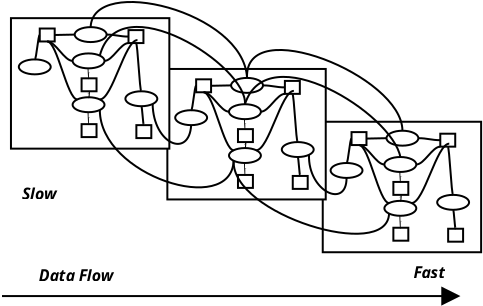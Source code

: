 <?xml version="1.0" encoding="UTF-8"?>
<dia:diagram xmlns:dia="http://www.lysator.liu.se/~alla/dia/">
  <dia:layer name="Background" visible="true">
    <dia:group>
      <dia:object type="Standard - Box" version="0" id="O0">
        <dia:attribute name="obj_pos">
          <dia:point val="17.15,9.15"/>
        </dia:attribute>
        <dia:attribute name="obj_bb">
          <dia:rectangle val="17.1,9.1;25.15,15.75"/>
        </dia:attribute>
        <dia:attribute name="elem_corner">
          <dia:point val="17.15,9.15"/>
        </dia:attribute>
        <dia:attribute name="elem_width">
          <dia:real val="7.95"/>
        </dia:attribute>
        <dia:attribute name="elem_height">
          <dia:real val="6.55"/>
        </dia:attribute>
        <dia:attribute name="show_background">
          <dia:boolean val="true"/>
        </dia:attribute>
      </dia:object>
      <dia:object type="Standard - Ellipse" version="0" id="O1">
        <dia:attribute name="obj_pos">
          <dia:point val="20.35,9.6"/>
        </dia:attribute>
        <dia:attribute name="obj_bb">
          <dia:rectangle val="20.3,9.55;22,10.4"/>
        </dia:attribute>
        <dia:attribute name="elem_corner">
          <dia:point val="20.35,9.6"/>
        </dia:attribute>
        <dia:attribute name="elem_width">
          <dia:real val="1.6"/>
        </dia:attribute>
        <dia:attribute name="elem_height">
          <dia:real val="0.75"/>
        </dia:attribute>
      </dia:object>
      <dia:object type="Standard - Ellipse" version="0" id="O2">
        <dia:attribute name="obj_pos">
          <dia:point val="20.245,13.12"/>
        </dia:attribute>
        <dia:attribute name="obj_bb">
          <dia:rectangle val="20.195,13.07;21.895,13.92"/>
        </dia:attribute>
        <dia:attribute name="elem_corner">
          <dia:point val="20.245,13.12"/>
        </dia:attribute>
        <dia:attribute name="elem_width">
          <dia:real val="1.6"/>
        </dia:attribute>
        <dia:attribute name="elem_height">
          <dia:real val="0.75"/>
        </dia:attribute>
      </dia:object>
      <dia:object type="Standard - Ellipse" version="0" id="O3">
        <dia:attribute name="obj_pos">
          <dia:point val="20.245,10.92"/>
        </dia:attribute>
        <dia:attribute name="obj_bb">
          <dia:rectangle val="20.195,10.87;21.895,11.72"/>
        </dia:attribute>
        <dia:attribute name="elem_corner">
          <dia:point val="20.245,10.92"/>
        </dia:attribute>
        <dia:attribute name="elem_width">
          <dia:real val="1.6"/>
        </dia:attribute>
        <dia:attribute name="elem_height">
          <dia:real val="0.75"/>
        </dia:attribute>
      </dia:object>
      <dia:object type="Standard - Ellipse" version="0" id="O4">
        <dia:attribute name="obj_pos">
          <dia:point val="17.545,11.22"/>
        </dia:attribute>
        <dia:attribute name="obj_bb">
          <dia:rectangle val="17.495,11.17;19.195,12.02"/>
        </dia:attribute>
        <dia:attribute name="elem_corner">
          <dia:point val="17.545,11.22"/>
        </dia:attribute>
        <dia:attribute name="elem_width">
          <dia:real val="1.6"/>
        </dia:attribute>
        <dia:attribute name="elem_height">
          <dia:real val="0.75"/>
        </dia:attribute>
      </dia:object>
      <dia:object type="Standard - Ellipse" version="0" id="O5">
        <dia:attribute name="obj_pos">
          <dia:point val="22.895,12.82"/>
        </dia:attribute>
        <dia:attribute name="obj_bb">
          <dia:rectangle val="22.845,12.77;24.545,13.62"/>
        </dia:attribute>
        <dia:attribute name="elem_corner">
          <dia:point val="22.895,12.82"/>
        </dia:attribute>
        <dia:attribute name="elem_width">
          <dia:real val="1.6"/>
        </dia:attribute>
        <dia:attribute name="elem_height">
          <dia:real val="0.75"/>
        </dia:attribute>
      </dia:object>
      <dia:object type="Standard - Box" version="0" id="O6">
        <dia:attribute name="obj_pos">
          <dia:point val="23.05,9.75"/>
        </dia:attribute>
        <dia:attribute name="obj_bb">
          <dia:rectangle val="23,9.7;23.85,10.45"/>
        </dia:attribute>
        <dia:attribute name="elem_corner">
          <dia:point val="23.05,9.75"/>
        </dia:attribute>
        <dia:attribute name="elem_width">
          <dia:real val="0.75"/>
        </dia:attribute>
        <dia:attribute name="elem_height">
          <dia:real val="0.65"/>
        </dia:attribute>
        <dia:attribute name="show_background">
          <dia:boolean val="true"/>
        </dia:attribute>
      </dia:object>
      <dia:object type="Standard - Box" version="0" id="O7">
        <dia:attribute name="obj_pos">
          <dia:point val="18.595,9.67"/>
        </dia:attribute>
        <dia:attribute name="obj_bb">
          <dia:rectangle val="18.545,9.62;19.395,10.37"/>
        </dia:attribute>
        <dia:attribute name="elem_corner">
          <dia:point val="18.595,9.67"/>
        </dia:attribute>
        <dia:attribute name="elem_width">
          <dia:real val="0.75"/>
        </dia:attribute>
        <dia:attribute name="elem_height">
          <dia:real val="0.65"/>
        </dia:attribute>
        <dia:attribute name="show_background">
          <dia:boolean val="true"/>
        </dia:attribute>
      </dia:object>
      <dia:object type="Standard - Box" version="0" id="O8">
        <dia:attribute name="obj_pos">
          <dia:point val="20.695,14.47"/>
        </dia:attribute>
        <dia:attribute name="obj_bb">
          <dia:rectangle val="20.645,14.42;21.495,15.17"/>
        </dia:attribute>
        <dia:attribute name="elem_corner">
          <dia:point val="20.695,14.47"/>
        </dia:attribute>
        <dia:attribute name="elem_width">
          <dia:real val="0.75"/>
        </dia:attribute>
        <dia:attribute name="elem_height">
          <dia:real val="0.65"/>
        </dia:attribute>
        <dia:attribute name="show_background">
          <dia:boolean val="true"/>
        </dia:attribute>
      </dia:object>
      <dia:object type="Standard - Box" version="0" id="O9">
        <dia:attribute name="obj_pos">
          <dia:point val="23.445,14.52"/>
        </dia:attribute>
        <dia:attribute name="obj_bb">
          <dia:rectangle val="23.395,14.47;24.245,15.22"/>
        </dia:attribute>
        <dia:attribute name="elem_corner">
          <dia:point val="23.445,14.52"/>
        </dia:attribute>
        <dia:attribute name="elem_width">
          <dia:real val="0.75"/>
        </dia:attribute>
        <dia:attribute name="elem_height">
          <dia:real val="0.65"/>
        </dia:attribute>
        <dia:attribute name="show_background">
          <dia:boolean val="true"/>
        </dia:attribute>
      </dia:object>
      <dia:object type="Standard - Box" version="0" id="O10">
        <dia:attribute name="obj_pos">
          <dia:point val="20.695,12.17"/>
        </dia:attribute>
        <dia:attribute name="obj_bb">
          <dia:rectangle val="20.645,12.12;21.495,12.87"/>
        </dia:attribute>
        <dia:attribute name="elem_corner">
          <dia:point val="20.695,12.17"/>
        </dia:attribute>
        <dia:attribute name="elem_width">
          <dia:real val="0.75"/>
        </dia:attribute>
        <dia:attribute name="elem_height">
          <dia:real val="0.65"/>
        </dia:attribute>
        <dia:attribute name="show_background">
          <dia:boolean val="true"/>
        </dia:attribute>
      </dia:object>
      <dia:object type="Standard - BezierLine" version="0" id="O11">
        <dia:attribute name="obj_pos">
          <dia:point val="23.82,14.52"/>
        </dia:attribute>
        <dia:attribute name="obj_bb">
          <dia:rectangle val="23.645,13.52;23.87,14.57"/>
        </dia:attribute>
        <dia:attribute name="bez_points">
          <dia:point val="23.82,14.52"/>
          <dia:point val="23.779,14.52"/>
          <dia:point val="23.736,13.57"/>
          <dia:point val="23.695,13.57"/>
        </dia:attribute>
        <dia:attribute name="corner_types">
          <dia:enum val="0"/>
          <dia:enum val="0"/>
        </dia:attribute>
        <dia:connections>
          <dia:connection handle="0" to="O9" connection="1"/>
          <dia:connection handle="3" to="O5" connection="6"/>
        </dia:connections>
      </dia:object>
      <dia:object type="Standard - BezierLine" version="0" id="O12">
        <dia:attribute name="obj_pos">
          <dia:point val="23.695,12.82"/>
        </dia:attribute>
        <dia:attribute name="obj_bb">
          <dia:rectangle val="23.375,10.35;23.745,12.87"/>
        </dia:attribute>
        <dia:attribute name="bez_points">
          <dia:point val="23.695,12.82"/>
          <dia:point val="23.605,12.82"/>
          <dia:point val="23.515,10.4"/>
          <dia:point val="23.425,10.4"/>
        </dia:attribute>
        <dia:attribute name="corner_types">
          <dia:enum val="0"/>
          <dia:enum val="0"/>
        </dia:attribute>
        <dia:connections>
          <dia:connection handle="0" to="O5" connection="1"/>
          <dia:connection handle="3" to="O6" connection="6"/>
        </dia:connections>
      </dia:object>
      <dia:object type="Standard - BezierLine" version="0" id="O13">
        <dia:attribute name="obj_pos">
          <dia:point val="21.95,9.975"/>
        </dia:attribute>
        <dia:attribute name="obj_bb">
          <dia:rectangle val="21.9,9.925;23.1,10.125"/>
        </dia:attribute>
        <dia:attribute name="bez_points">
          <dia:point val="21.95,9.975"/>
          <dia:point val="22.398,9.975"/>
          <dia:point val="22.602,10.075"/>
          <dia:point val="23.05,10.075"/>
        </dia:attribute>
        <dia:attribute name="corner_types">
          <dia:enum val="0"/>
          <dia:enum val="0"/>
        </dia:attribute>
        <dia:connections>
          <dia:connection handle="0" to="O1" connection="4"/>
          <dia:connection handle="3" to="O6" connection="3"/>
        </dia:connections>
      </dia:object>
      <dia:object type="Standard - BezierLine" version="0" id="O14">
        <dia:attribute name="obj_pos">
          <dia:point val="20.35,9.975"/>
        </dia:attribute>
        <dia:attribute name="obj_bb">
          <dia:rectangle val="19.295,9.925;20.4,10.045"/>
        </dia:attribute>
        <dia:attribute name="bez_points">
          <dia:point val="20.35,9.975"/>
          <dia:point val="20.016,9.975"/>
          <dia:point val="19.679,9.995"/>
          <dia:point val="19.345,9.995"/>
        </dia:attribute>
        <dia:attribute name="corner_types">
          <dia:enum val="0"/>
          <dia:enum val="0"/>
        </dia:attribute>
        <dia:connections>
          <dia:connection handle="0" to="O1" connection="3"/>
          <dia:connection handle="3" to="O7" connection="4"/>
        </dia:connections>
      </dia:object>
      <dia:object type="Standard - BezierLine" version="0" id="O15">
        <dia:attribute name="obj_pos">
          <dia:point val="18.345,11.22"/>
        </dia:attribute>
        <dia:attribute name="obj_bb">
          <dia:rectangle val="18.295,9.945;18.645,11.27"/>
        </dia:attribute>
        <dia:attribute name="bez_points">
          <dia:point val="18.345,11.22"/>
          <dia:point val="18.428,11.22"/>
          <dia:point val="18.512,9.995"/>
          <dia:point val="18.595,9.995"/>
        </dia:attribute>
        <dia:attribute name="corner_types">
          <dia:enum val="0"/>
          <dia:enum val="0"/>
        </dia:attribute>
        <dia:connections>
          <dia:connection handle="0" to="O4" connection="1"/>
          <dia:connection handle="3" to="O7" connection="3"/>
        </dia:connections>
      </dia:object>
      <dia:object type="Standard - BezierLine" version="0" id="O16">
        <dia:attribute name="obj_pos">
          <dia:point val="20.245,11.295"/>
        </dia:attribute>
        <dia:attribute name="obj_bb">
          <dia:rectangle val="18.92,10.27;20.295,11.345"/>
        </dia:attribute>
        <dia:attribute name="bez_points">
          <dia:point val="20.245,11.295"/>
          <dia:point val="19.822,11.295"/>
          <dia:point val="19.393,10.32"/>
          <dia:point val="18.97,10.32"/>
        </dia:attribute>
        <dia:attribute name="corner_types">
          <dia:enum val="0"/>
          <dia:enum val="0"/>
        </dia:attribute>
        <dia:connections>
          <dia:connection handle="0" to="O3" connection="3"/>
          <dia:connection handle="3" to="O7" connection="6"/>
        </dia:connections>
      </dia:object>
      <dia:object type="Standard - BezierLine" version="0" id="O17">
        <dia:attribute name="obj_pos">
          <dia:point val="21.845,11.295"/>
        </dia:attribute>
        <dia:attribute name="obj_bb">
          <dia:rectangle val="21.795,10.35;23.1,11.345"/>
        </dia:attribute>
        <dia:attribute name="bez_points">
          <dia:point val="21.845,11.295"/>
          <dia:point val="22.245,11.295"/>
          <dia:point val="22.65,10.4"/>
          <dia:point val="23.05,10.4"/>
        </dia:attribute>
        <dia:attribute name="corner_types">
          <dia:enum val="0"/>
          <dia:enum val="0"/>
        </dia:attribute>
        <dia:connections>
          <dia:connection handle="0" to="O3" connection="4"/>
          <dia:connection handle="3" to="O6" connection="5"/>
        </dia:connections>
      </dia:object>
      <dia:object type="Standard - BezierLine" version="0" id="O18">
        <dia:attribute name="obj_pos">
          <dia:point val="21.07,14.47"/>
        </dia:attribute>
        <dia:attribute name="obj_bb">
          <dia:rectangle val="20.995,13.82;21.12,14.52"/>
        </dia:attribute>
        <dia:attribute name="bez_points">
          <dia:point val="21.07,14.47"/>
          <dia:point val="21.062,14.47"/>
          <dia:point val="21.053,13.87"/>
          <dia:point val="21.045,13.87"/>
        </dia:attribute>
        <dia:attribute name="corner_types">
          <dia:enum val="0"/>
          <dia:enum val="0"/>
        </dia:attribute>
        <dia:connections>
          <dia:connection handle="0" to="O8" connection="1"/>
          <dia:connection handle="3" to="O2" connection="6"/>
        </dia:connections>
      </dia:object>
      <dia:object type="Standard - BezierLine" version="0" id="O19">
        <dia:attribute name="obj_pos">
          <dia:point val="20.479,13.23"/>
        </dia:attribute>
        <dia:attribute name="obj_bb">
          <dia:rectangle val="18.92,10.27;20.529,13.28"/>
        </dia:attribute>
        <dia:attribute name="bez_points">
          <dia:point val="20.479,13.23"/>
          <dia:point val="19.978,13.23"/>
          <dia:point val="19.471,10.32"/>
          <dia:point val="18.97,10.32"/>
        </dia:attribute>
        <dia:attribute name="corner_types">
          <dia:enum val="0"/>
          <dia:enum val="0"/>
        </dia:attribute>
        <dia:connections>
          <dia:connection handle="0" to="O2" connection="0"/>
          <dia:connection handle="3" to="O7" connection="6"/>
        </dia:connections>
      </dia:object>
      <dia:object type="Standard - BezierLine" version="0" id="O20">
        <dia:attribute name="obj_pos">
          <dia:point val="21.611,13.23"/>
        </dia:attribute>
        <dia:attribute name="obj_bb">
          <dia:rectangle val="21.561,10.2;23.55,13.28"/>
        </dia:attribute>
        <dia:attribute name="bez_points">
          <dia:point val="21.611,13.23"/>
          <dia:point val="22.238,13.23"/>
          <dia:point val="22.873,10.25"/>
          <dia:point val="23.5,10.25"/>
        </dia:attribute>
        <dia:attribute name="corner_types">
          <dia:enum val="0"/>
          <dia:enum val="0"/>
        </dia:attribute>
        <dia:connections>
          <dia:connection handle="0" to="O2" connection="2"/>
        </dia:connections>
      </dia:object>
      <dia:object type="Standard - BezierLine" version="0" id="O21">
        <dia:attribute name="obj_pos">
          <dia:point val="21.045,13.12"/>
        </dia:attribute>
        <dia:attribute name="obj_bb">
          <dia:rectangle val="20.995,12.77;21.12,13.17"/>
        </dia:attribute>
        <dia:attribute name="bez_points">
          <dia:point val="21.045,13.12"/>
          <dia:point val="21.053,13.12"/>
          <dia:point val="21.062,12.82"/>
          <dia:point val="21.07,12.82"/>
        </dia:attribute>
        <dia:attribute name="corner_types">
          <dia:enum val="0"/>
          <dia:enum val="0"/>
        </dia:attribute>
        <dia:connections>
          <dia:connection handle="0" to="O2" connection="1"/>
          <dia:connection handle="3" to="O10" connection="6"/>
        </dia:connections>
      </dia:object>
      <dia:object type="Standard - BezierLine" version="0" id="O22">
        <dia:attribute name="obj_pos">
          <dia:point val="21.07,12.17"/>
        </dia:attribute>
        <dia:attribute name="obj_bb">
          <dia:rectangle val="20.995,11.62;21.12,12.22"/>
        </dia:attribute>
        <dia:attribute name="bez_points">
          <dia:point val="21.07,12.17"/>
          <dia:point val="21.062,12.17"/>
          <dia:point val="21.053,11.67"/>
          <dia:point val="21.045,11.67"/>
        </dia:attribute>
        <dia:attribute name="corner_types">
          <dia:enum val="0"/>
          <dia:enum val="0"/>
        </dia:attribute>
        <dia:connections>
          <dia:connection handle="0" to="O10" connection="1"/>
          <dia:connection handle="3" to="O3" connection="6"/>
        </dia:connections>
      </dia:object>
    </dia:group>
    <dia:group>
      <dia:object type="Standard - Box" version="0" id="O23">
        <dia:attribute name="obj_pos">
          <dia:point val="9.35,6.5"/>
        </dia:attribute>
        <dia:attribute name="obj_bb">
          <dia:rectangle val="9.3,6.45;17.35,13.1"/>
        </dia:attribute>
        <dia:attribute name="elem_corner">
          <dia:point val="9.35,6.5"/>
        </dia:attribute>
        <dia:attribute name="elem_width">
          <dia:real val="7.95"/>
        </dia:attribute>
        <dia:attribute name="elem_height">
          <dia:real val="6.55"/>
        </dia:attribute>
        <dia:attribute name="show_background">
          <dia:boolean val="true"/>
        </dia:attribute>
      </dia:object>
      <dia:object type="Standard - Ellipse" version="0" id="O24">
        <dia:attribute name="obj_pos">
          <dia:point val="12.55,6.95"/>
        </dia:attribute>
        <dia:attribute name="obj_bb">
          <dia:rectangle val="12.5,6.9;14.2,7.75"/>
        </dia:attribute>
        <dia:attribute name="elem_corner">
          <dia:point val="12.55,6.95"/>
        </dia:attribute>
        <dia:attribute name="elem_width">
          <dia:real val="1.6"/>
        </dia:attribute>
        <dia:attribute name="elem_height">
          <dia:real val="0.75"/>
        </dia:attribute>
      </dia:object>
      <dia:object type="Standard - Ellipse" version="0" id="O25">
        <dia:attribute name="obj_pos">
          <dia:point val="12.445,10.47"/>
        </dia:attribute>
        <dia:attribute name="obj_bb">
          <dia:rectangle val="12.395,10.42;14.095,11.27"/>
        </dia:attribute>
        <dia:attribute name="elem_corner">
          <dia:point val="12.445,10.47"/>
        </dia:attribute>
        <dia:attribute name="elem_width">
          <dia:real val="1.6"/>
        </dia:attribute>
        <dia:attribute name="elem_height">
          <dia:real val="0.75"/>
        </dia:attribute>
      </dia:object>
      <dia:object type="Standard - Ellipse" version="0" id="O26">
        <dia:attribute name="obj_pos">
          <dia:point val="12.445,8.27"/>
        </dia:attribute>
        <dia:attribute name="obj_bb">
          <dia:rectangle val="12.395,8.22;14.095,9.07"/>
        </dia:attribute>
        <dia:attribute name="elem_corner">
          <dia:point val="12.445,8.27"/>
        </dia:attribute>
        <dia:attribute name="elem_width">
          <dia:real val="1.6"/>
        </dia:attribute>
        <dia:attribute name="elem_height">
          <dia:real val="0.75"/>
        </dia:attribute>
      </dia:object>
      <dia:object type="Standard - Ellipse" version="0" id="O27">
        <dia:attribute name="obj_pos">
          <dia:point val="9.745,8.57"/>
        </dia:attribute>
        <dia:attribute name="obj_bb">
          <dia:rectangle val="9.695,8.52;11.395,9.37"/>
        </dia:attribute>
        <dia:attribute name="elem_corner">
          <dia:point val="9.745,8.57"/>
        </dia:attribute>
        <dia:attribute name="elem_width">
          <dia:real val="1.6"/>
        </dia:attribute>
        <dia:attribute name="elem_height">
          <dia:real val="0.75"/>
        </dia:attribute>
      </dia:object>
      <dia:object type="Standard - Ellipse" version="0" id="O28">
        <dia:attribute name="obj_pos">
          <dia:point val="15.095,10.17"/>
        </dia:attribute>
        <dia:attribute name="obj_bb">
          <dia:rectangle val="15.045,10.12;16.745,10.97"/>
        </dia:attribute>
        <dia:attribute name="elem_corner">
          <dia:point val="15.095,10.17"/>
        </dia:attribute>
        <dia:attribute name="elem_width">
          <dia:real val="1.6"/>
        </dia:attribute>
        <dia:attribute name="elem_height">
          <dia:real val="0.75"/>
        </dia:attribute>
      </dia:object>
      <dia:object type="Standard - Box" version="0" id="O29">
        <dia:attribute name="obj_pos">
          <dia:point val="15.25,7.1"/>
        </dia:attribute>
        <dia:attribute name="obj_bb">
          <dia:rectangle val="15.2,7.05;16.05,7.8"/>
        </dia:attribute>
        <dia:attribute name="elem_corner">
          <dia:point val="15.25,7.1"/>
        </dia:attribute>
        <dia:attribute name="elem_width">
          <dia:real val="0.75"/>
        </dia:attribute>
        <dia:attribute name="elem_height">
          <dia:real val="0.65"/>
        </dia:attribute>
        <dia:attribute name="show_background">
          <dia:boolean val="true"/>
        </dia:attribute>
      </dia:object>
      <dia:object type="Standard - Box" version="0" id="O30">
        <dia:attribute name="obj_pos">
          <dia:point val="10.795,7.02"/>
        </dia:attribute>
        <dia:attribute name="obj_bb">
          <dia:rectangle val="10.745,6.97;11.595,7.72"/>
        </dia:attribute>
        <dia:attribute name="elem_corner">
          <dia:point val="10.795,7.02"/>
        </dia:attribute>
        <dia:attribute name="elem_width">
          <dia:real val="0.75"/>
        </dia:attribute>
        <dia:attribute name="elem_height">
          <dia:real val="0.65"/>
        </dia:attribute>
        <dia:attribute name="show_background">
          <dia:boolean val="true"/>
        </dia:attribute>
      </dia:object>
      <dia:object type="Standard - Box" version="0" id="O31">
        <dia:attribute name="obj_pos">
          <dia:point val="12.895,11.82"/>
        </dia:attribute>
        <dia:attribute name="obj_bb">
          <dia:rectangle val="12.845,11.77;13.695,12.52"/>
        </dia:attribute>
        <dia:attribute name="elem_corner">
          <dia:point val="12.895,11.82"/>
        </dia:attribute>
        <dia:attribute name="elem_width">
          <dia:real val="0.75"/>
        </dia:attribute>
        <dia:attribute name="elem_height">
          <dia:real val="0.65"/>
        </dia:attribute>
        <dia:attribute name="show_background">
          <dia:boolean val="true"/>
        </dia:attribute>
      </dia:object>
      <dia:object type="Standard - Box" version="0" id="O32">
        <dia:attribute name="obj_pos">
          <dia:point val="15.645,11.87"/>
        </dia:attribute>
        <dia:attribute name="obj_bb">
          <dia:rectangle val="15.595,11.82;16.445,12.57"/>
        </dia:attribute>
        <dia:attribute name="elem_corner">
          <dia:point val="15.645,11.87"/>
        </dia:attribute>
        <dia:attribute name="elem_width">
          <dia:real val="0.75"/>
        </dia:attribute>
        <dia:attribute name="elem_height">
          <dia:real val="0.65"/>
        </dia:attribute>
        <dia:attribute name="show_background">
          <dia:boolean val="true"/>
        </dia:attribute>
      </dia:object>
      <dia:object type="Standard - Box" version="0" id="O33">
        <dia:attribute name="obj_pos">
          <dia:point val="12.895,9.52"/>
        </dia:attribute>
        <dia:attribute name="obj_bb">
          <dia:rectangle val="12.845,9.47;13.695,10.22"/>
        </dia:attribute>
        <dia:attribute name="elem_corner">
          <dia:point val="12.895,9.52"/>
        </dia:attribute>
        <dia:attribute name="elem_width">
          <dia:real val="0.75"/>
        </dia:attribute>
        <dia:attribute name="elem_height">
          <dia:real val="0.65"/>
        </dia:attribute>
        <dia:attribute name="show_background">
          <dia:boolean val="true"/>
        </dia:attribute>
      </dia:object>
      <dia:object type="Standard - BezierLine" version="0" id="O34">
        <dia:attribute name="obj_pos">
          <dia:point val="16.02,11.87"/>
        </dia:attribute>
        <dia:attribute name="obj_bb">
          <dia:rectangle val="15.845,10.87;16.07,11.92"/>
        </dia:attribute>
        <dia:attribute name="bez_points">
          <dia:point val="16.02,11.87"/>
          <dia:point val="15.979,11.87"/>
          <dia:point val="15.937,10.92"/>
          <dia:point val="15.895,10.92"/>
        </dia:attribute>
        <dia:attribute name="corner_types">
          <dia:enum val="0"/>
          <dia:enum val="0"/>
        </dia:attribute>
        <dia:connections>
          <dia:connection handle="0" to="O32" connection="1"/>
          <dia:connection handle="3" to="O28" connection="6"/>
        </dia:connections>
      </dia:object>
      <dia:object type="Standard - BezierLine" version="0" id="O35">
        <dia:attribute name="obj_pos">
          <dia:point val="15.895,10.17"/>
        </dia:attribute>
        <dia:attribute name="obj_bb">
          <dia:rectangle val="15.575,7.7;15.945,10.22"/>
        </dia:attribute>
        <dia:attribute name="bez_points">
          <dia:point val="15.895,10.17"/>
          <dia:point val="15.805,10.17"/>
          <dia:point val="15.715,7.75"/>
          <dia:point val="15.625,7.75"/>
        </dia:attribute>
        <dia:attribute name="corner_types">
          <dia:enum val="0"/>
          <dia:enum val="0"/>
        </dia:attribute>
        <dia:connections>
          <dia:connection handle="0" to="O28" connection="1"/>
          <dia:connection handle="3" to="O29" connection="6"/>
        </dia:connections>
      </dia:object>
      <dia:object type="Standard - BezierLine" version="0" id="O36">
        <dia:attribute name="obj_pos">
          <dia:point val="14.15,7.325"/>
        </dia:attribute>
        <dia:attribute name="obj_bb">
          <dia:rectangle val="14.1,7.275;15.3,7.475"/>
        </dia:attribute>
        <dia:attribute name="bez_points">
          <dia:point val="14.15,7.325"/>
          <dia:point val="14.598,7.325"/>
          <dia:point val="14.802,7.425"/>
          <dia:point val="15.25,7.425"/>
        </dia:attribute>
        <dia:attribute name="corner_types">
          <dia:enum val="0"/>
          <dia:enum val="0"/>
        </dia:attribute>
        <dia:connections>
          <dia:connection handle="0" to="O24" connection="4"/>
          <dia:connection handle="3" to="O29" connection="3"/>
        </dia:connections>
      </dia:object>
      <dia:object type="Standard - BezierLine" version="0" id="O37">
        <dia:attribute name="obj_pos">
          <dia:point val="12.55,7.325"/>
        </dia:attribute>
        <dia:attribute name="obj_bb">
          <dia:rectangle val="11.495,7.275;12.6,7.395"/>
        </dia:attribute>
        <dia:attribute name="bez_points">
          <dia:point val="12.55,7.325"/>
          <dia:point val="12.216,7.325"/>
          <dia:point val="11.879,7.345"/>
          <dia:point val="11.545,7.345"/>
        </dia:attribute>
        <dia:attribute name="corner_types">
          <dia:enum val="0"/>
          <dia:enum val="0"/>
        </dia:attribute>
        <dia:connections>
          <dia:connection handle="0" to="O24" connection="3"/>
          <dia:connection handle="3" to="O30" connection="4"/>
        </dia:connections>
      </dia:object>
      <dia:object type="Standard - BezierLine" version="0" id="O38">
        <dia:attribute name="obj_pos">
          <dia:point val="10.545,8.57"/>
        </dia:attribute>
        <dia:attribute name="obj_bb">
          <dia:rectangle val="10.495,7.295;10.845,8.62"/>
        </dia:attribute>
        <dia:attribute name="bez_points">
          <dia:point val="10.545,8.57"/>
          <dia:point val="10.628,8.57"/>
          <dia:point val="10.712,7.345"/>
          <dia:point val="10.795,7.345"/>
        </dia:attribute>
        <dia:attribute name="corner_types">
          <dia:enum val="0"/>
          <dia:enum val="0"/>
        </dia:attribute>
        <dia:connections>
          <dia:connection handle="0" to="O27" connection="1"/>
          <dia:connection handle="3" to="O30" connection="3"/>
        </dia:connections>
      </dia:object>
      <dia:object type="Standard - BezierLine" version="0" id="O39">
        <dia:attribute name="obj_pos">
          <dia:point val="12.445,8.645"/>
        </dia:attribute>
        <dia:attribute name="obj_bb">
          <dia:rectangle val="11.12,7.62;12.495,8.695"/>
        </dia:attribute>
        <dia:attribute name="bez_points">
          <dia:point val="12.445,8.645"/>
          <dia:point val="12.022,8.645"/>
          <dia:point val="11.593,7.67"/>
          <dia:point val="11.17,7.67"/>
        </dia:attribute>
        <dia:attribute name="corner_types">
          <dia:enum val="0"/>
          <dia:enum val="0"/>
        </dia:attribute>
        <dia:connections>
          <dia:connection handle="0" to="O26" connection="3"/>
          <dia:connection handle="3" to="O30" connection="6"/>
        </dia:connections>
      </dia:object>
      <dia:object type="Standard - BezierLine" version="0" id="O40">
        <dia:attribute name="obj_pos">
          <dia:point val="14.045,8.645"/>
        </dia:attribute>
        <dia:attribute name="obj_bb">
          <dia:rectangle val="13.995,7.7;15.3,8.695"/>
        </dia:attribute>
        <dia:attribute name="bez_points">
          <dia:point val="14.045,8.645"/>
          <dia:point val="14.445,8.645"/>
          <dia:point val="14.85,7.75"/>
          <dia:point val="15.25,7.75"/>
        </dia:attribute>
        <dia:attribute name="corner_types">
          <dia:enum val="0"/>
          <dia:enum val="0"/>
        </dia:attribute>
        <dia:connections>
          <dia:connection handle="0" to="O26" connection="4"/>
          <dia:connection handle="3" to="O29" connection="5"/>
        </dia:connections>
      </dia:object>
      <dia:object type="Standard - BezierLine" version="0" id="O41">
        <dia:attribute name="obj_pos">
          <dia:point val="13.27,11.82"/>
        </dia:attribute>
        <dia:attribute name="obj_bb">
          <dia:rectangle val="13.195,11.17;13.32,11.87"/>
        </dia:attribute>
        <dia:attribute name="bez_points">
          <dia:point val="13.27,11.82"/>
          <dia:point val="13.262,11.82"/>
          <dia:point val="13.253,11.22"/>
          <dia:point val="13.245,11.22"/>
        </dia:attribute>
        <dia:attribute name="corner_types">
          <dia:enum val="0"/>
          <dia:enum val="0"/>
        </dia:attribute>
        <dia:connections>
          <dia:connection handle="0" to="O31" connection="1"/>
          <dia:connection handle="3" to="O25" connection="6"/>
        </dia:connections>
      </dia:object>
      <dia:object type="Standard - BezierLine" version="0" id="O42">
        <dia:attribute name="obj_pos">
          <dia:point val="12.679,10.58"/>
        </dia:attribute>
        <dia:attribute name="obj_bb">
          <dia:rectangle val="11.12,7.62;12.729,10.63"/>
        </dia:attribute>
        <dia:attribute name="bez_points">
          <dia:point val="12.679,10.58"/>
          <dia:point val="12.178,10.58"/>
          <dia:point val="11.671,7.67"/>
          <dia:point val="11.17,7.67"/>
        </dia:attribute>
        <dia:attribute name="corner_types">
          <dia:enum val="0"/>
          <dia:enum val="0"/>
        </dia:attribute>
        <dia:connections>
          <dia:connection handle="0" to="O25" connection="0"/>
          <dia:connection handle="3" to="O30" connection="6"/>
        </dia:connections>
      </dia:object>
      <dia:object type="Standard - BezierLine" version="0" id="O43">
        <dia:attribute name="obj_pos">
          <dia:point val="13.811,10.58"/>
        </dia:attribute>
        <dia:attribute name="obj_bb">
          <dia:rectangle val="13.761,7.55;15.75,10.63"/>
        </dia:attribute>
        <dia:attribute name="bez_points">
          <dia:point val="13.811,10.58"/>
          <dia:point val="14.438,10.58"/>
          <dia:point val="15.073,7.6"/>
          <dia:point val="15.7,7.6"/>
        </dia:attribute>
        <dia:attribute name="corner_types">
          <dia:enum val="0"/>
          <dia:enum val="0"/>
        </dia:attribute>
        <dia:connections>
          <dia:connection handle="0" to="O25" connection="2"/>
        </dia:connections>
      </dia:object>
      <dia:object type="Standard - BezierLine" version="0" id="O44">
        <dia:attribute name="obj_pos">
          <dia:point val="13.245,10.47"/>
        </dia:attribute>
        <dia:attribute name="obj_bb">
          <dia:rectangle val="13.195,10.12;13.32,10.52"/>
        </dia:attribute>
        <dia:attribute name="bez_points">
          <dia:point val="13.245,10.47"/>
          <dia:point val="13.253,10.47"/>
          <dia:point val="13.262,10.17"/>
          <dia:point val="13.27,10.17"/>
        </dia:attribute>
        <dia:attribute name="corner_types">
          <dia:enum val="0"/>
          <dia:enum val="0"/>
        </dia:attribute>
        <dia:connections>
          <dia:connection handle="0" to="O25" connection="1"/>
          <dia:connection handle="3" to="O33" connection="6"/>
        </dia:connections>
      </dia:object>
      <dia:object type="Standard - BezierLine" version="0" id="O45">
        <dia:attribute name="obj_pos">
          <dia:point val="13.27,9.52"/>
        </dia:attribute>
        <dia:attribute name="obj_bb">
          <dia:rectangle val="13.195,8.97;13.32,9.57"/>
        </dia:attribute>
        <dia:attribute name="bez_points">
          <dia:point val="13.27,9.52"/>
          <dia:point val="13.262,9.52"/>
          <dia:point val="13.253,9.02"/>
          <dia:point val="13.245,9.02"/>
        </dia:attribute>
        <dia:attribute name="corner_types">
          <dia:enum val="0"/>
          <dia:enum val="0"/>
        </dia:attribute>
        <dia:connections>
          <dia:connection handle="0" to="O33" connection="1"/>
          <dia:connection handle="3" to="O26" connection="6"/>
        </dia:connections>
      </dia:object>
    </dia:group>
    <dia:object type="Standard - BezierLine" version="0" id="O46">
      <dia:attribute name="obj_pos">
        <dia:point val="21.15,9.6"/>
      </dia:attribute>
      <dia:attribute name="obj_bb">
        <dia:rectangle val="13.298,5.497;21.2,9.65"/>
      </dia:attribute>
      <dia:attribute name="bez_points">
        <dia:point val="21.15,9.6"/>
        <dia:point val="21.15,6.85"/>
        <dia:point val="13.2,3.65"/>
        <dia:point val="13.35,6.95"/>
      </dia:attribute>
      <dia:attribute name="corner_types">
        <dia:enum val="0"/>
        <dia:enum val="0"/>
      </dia:attribute>
      <dia:connections>
        <dia:connection handle="0" to="O1" connection="1"/>
        <dia:connection handle="3" to="O24" connection="1"/>
      </dia:connections>
    </dia:object>
    <dia:object type="Standard - BezierLine" version="0" id="O47">
      <dia:attribute name="obj_pos">
        <dia:point val="13.245,8.27"/>
      </dia:attribute>
      <dia:attribute name="obj_bb">
        <dia:rectangle val="13.182,6.848;21.103,10.978"/>
      </dia:attribute>
      <dia:attribute name="bez_points">
        <dia:point val="13.245,8.27"/>
        <dia:point val="14.35,4.8"/>
        <dia:point val="20.65,8.75"/>
        <dia:point val="21.045,10.92"/>
      </dia:attribute>
      <dia:attribute name="corner_types">
        <dia:enum val="0"/>
        <dia:enum val="0"/>
      </dia:attribute>
      <dia:connections>
        <dia:connection handle="0" to="O26" connection="1"/>
        <dia:connection handle="3" to="O3" connection="1"/>
      </dia:connections>
    </dia:object>
    <dia:object type="Standard - BezierLine" version="0" id="O48">
      <dia:attribute name="obj_pos">
        <dia:point val="12.679,11.11"/>
      </dia:attribute>
      <dia:attribute name="obj_bb">
        <dia:rectangle val="12.627,11.058;20.531,14.823"/>
      </dia:attribute>
      <dia:attribute name="bez_points">
        <dia:point val="12.679,11.11"/>
        <dia:point val="12.55,13.8"/>
        <dia:point val="20.4,16.2"/>
        <dia:point val="20.479,13.76"/>
      </dia:attribute>
      <dia:attribute name="corner_types">
        <dia:enum val="0"/>
        <dia:enum val="0"/>
      </dia:attribute>
      <dia:connections>
        <dia:connection handle="0" to="O25" connection="5"/>
        <dia:connection handle="3" to="O2" connection="5"/>
      </dia:connections>
    </dia:object>
    <dia:group>
      <dia:object type="Standard - Box" version="0" id="O49">
        <dia:attribute name="obj_pos">
          <dia:point val="1.5,3.95"/>
        </dia:attribute>
        <dia:attribute name="obj_bb">
          <dia:rectangle val="1.45,3.9;9.5,10.55"/>
        </dia:attribute>
        <dia:attribute name="elem_corner">
          <dia:point val="1.5,3.95"/>
        </dia:attribute>
        <dia:attribute name="elem_width">
          <dia:real val="7.95"/>
        </dia:attribute>
        <dia:attribute name="elem_height">
          <dia:real val="6.55"/>
        </dia:attribute>
        <dia:attribute name="show_background">
          <dia:boolean val="true"/>
        </dia:attribute>
      </dia:object>
      <dia:object type="Standard - Ellipse" version="0" id="O50">
        <dia:attribute name="obj_pos">
          <dia:point val="4.7,4.4"/>
        </dia:attribute>
        <dia:attribute name="obj_bb">
          <dia:rectangle val="4.65,4.35;6.35,5.2"/>
        </dia:attribute>
        <dia:attribute name="elem_corner">
          <dia:point val="4.7,4.4"/>
        </dia:attribute>
        <dia:attribute name="elem_width">
          <dia:real val="1.6"/>
        </dia:attribute>
        <dia:attribute name="elem_height">
          <dia:real val="0.75"/>
        </dia:attribute>
      </dia:object>
      <dia:object type="Standard - Ellipse" version="0" id="O51">
        <dia:attribute name="obj_pos">
          <dia:point val="4.595,7.92"/>
        </dia:attribute>
        <dia:attribute name="obj_bb">
          <dia:rectangle val="4.545,7.87;6.245,8.72"/>
        </dia:attribute>
        <dia:attribute name="elem_corner">
          <dia:point val="4.595,7.92"/>
        </dia:attribute>
        <dia:attribute name="elem_width">
          <dia:real val="1.6"/>
        </dia:attribute>
        <dia:attribute name="elem_height">
          <dia:real val="0.75"/>
        </dia:attribute>
      </dia:object>
      <dia:object type="Standard - Ellipse" version="0" id="O52">
        <dia:attribute name="obj_pos">
          <dia:point val="4.595,5.72"/>
        </dia:attribute>
        <dia:attribute name="obj_bb">
          <dia:rectangle val="4.545,5.67;6.245,6.52"/>
        </dia:attribute>
        <dia:attribute name="elem_corner">
          <dia:point val="4.595,5.72"/>
        </dia:attribute>
        <dia:attribute name="elem_width">
          <dia:real val="1.6"/>
        </dia:attribute>
        <dia:attribute name="elem_height">
          <dia:real val="0.75"/>
        </dia:attribute>
      </dia:object>
      <dia:object type="Standard - Ellipse" version="0" id="O53">
        <dia:attribute name="obj_pos">
          <dia:point val="1.895,6.02"/>
        </dia:attribute>
        <dia:attribute name="obj_bb">
          <dia:rectangle val="1.845,5.97;3.545,6.82"/>
        </dia:attribute>
        <dia:attribute name="elem_corner">
          <dia:point val="1.895,6.02"/>
        </dia:attribute>
        <dia:attribute name="elem_width">
          <dia:real val="1.6"/>
        </dia:attribute>
        <dia:attribute name="elem_height">
          <dia:real val="0.75"/>
        </dia:attribute>
      </dia:object>
      <dia:object type="Standard - Ellipse" version="0" id="O54">
        <dia:attribute name="obj_pos">
          <dia:point val="7.245,7.62"/>
        </dia:attribute>
        <dia:attribute name="obj_bb">
          <dia:rectangle val="7.195,7.57;8.895,8.42"/>
        </dia:attribute>
        <dia:attribute name="elem_corner">
          <dia:point val="7.245,7.62"/>
        </dia:attribute>
        <dia:attribute name="elem_width">
          <dia:real val="1.6"/>
        </dia:attribute>
        <dia:attribute name="elem_height">
          <dia:real val="0.75"/>
        </dia:attribute>
      </dia:object>
      <dia:object type="Standard - Box" version="0" id="O55">
        <dia:attribute name="obj_pos">
          <dia:point val="7.4,4.55"/>
        </dia:attribute>
        <dia:attribute name="obj_bb">
          <dia:rectangle val="7.35,4.5;8.2,5.25"/>
        </dia:attribute>
        <dia:attribute name="elem_corner">
          <dia:point val="7.4,4.55"/>
        </dia:attribute>
        <dia:attribute name="elem_width">
          <dia:real val="0.75"/>
        </dia:attribute>
        <dia:attribute name="elem_height">
          <dia:real val="0.65"/>
        </dia:attribute>
        <dia:attribute name="show_background">
          <dia:boolean val="true"/>
        </dia:attribute>
      </dia:object>
      <dia:object type="Standard - Box" version="0" id="O56">
        <dia:attribute name="obj_pos">
          <dia:point val="2.945,4.47"/>
        </dia:attribute>
        <dia:attribute name="obj_bb">
          <dia:rectangle val="2.895,4.42;3.745,5.17"/>
        </dia:attribute>
        <dia:attribute name="elem_corner">
          <dia:point val="2.945,4.47"/>
        </dia:attribute>
        <dia:attribute name="elem_width">
          <dia:real val="0.75"/>
        </dia:attribute>
        <dia:attribute name="elem_height">
          <dia:real val="0.65"/>
        </dia:attribute>
        <dia:attribute name="show_background">
          <dia:boolean val="true"/>
        </dia:attribute>
      </dia:object>
      <dia:object type="Standard - Box" version="0" id="O57">
        <dia:attribute name="obj_pos">
          <dia:point val="5.045,9.27"/>
        </dia:attribute>
        <dia:attribute name="obj_bb">
          <dia:rectangle val="4.995,9.22;5.845,9.97"/>
        </dia:attribute>
        <dia:attribute name="elem_corner">
          <dia:point val="5.045,9.27"/>
        </dia:attribute>
        <dia:attribute name="elem_width">
          <dia:real val="0.75"/>
        </dia:attribute>
        <dia:attribute name="elem_height">
          <dia:real val="0.65"/>
        </dia:attribute>
        <dia:attribute name="show_background">
          <dia:boolean val="true"/>
        </dia:attribute>
      </dia:object>
      <dia:object type="Standard - Box" version="0" id="O58">
        <dia:attribute name="obj_pos">
          <dia:point val="7.795,9.32"/>
        </dia:attribute>
        <dia:attribute name="obj_bb">
          <dia:rectangle val="7.745,9.27;8.595,10.02"/>
        </dia:attribute>
        <dia:attribute name="elem_corner">
          <dia:point val="7.795,9.32"/>
        </dia:attribute>
        <dia:attribute name="elem_width">
          <dia:real val="0.75"/>
        </dia:attribute>
        <dia:attribute name="elem_height">
          <dia:real val="0.65"/>
        </dia:attribute>
        <dia:attribute name="show_background">
          <dia:boolean val="true"/>
        </dia:attribute>
      </dia:object>
      <dia:object type="Standard - Box" version="0" id="O59">
        <dia:attribute name="obj_pos">
          <dia:point val="5.045,6.97"/>
        </dia:attribute>
        <dia:attribute name="obj_bb">
          <dia:rectangle val="4.995,6.92;5.845,7.67"/>
        </dia:attribute>
        <dia:attribute name="elem_corner">
          <dia:point val="5.045,6.97"/>
        </dia:attribute>
        <dia:attribute name="elem_width">
          <dia:real val="0.75"/>
        </dia:attribute>
        <dia:attribute name="elem_height">
          <dia:real val="0.65"/>
        </dia:attribute>
        <dia:attribute name="show_background">
          <dia:boolean val="true"/>
        </dia:attribute>
      </dia:object>
      <dia:object type="Standard - BezierLine" version="0" id="O60">
        <dia:attribute name="obj_pos">
          <dia:point val="8.17,9.32"/>
        </dia:attribute>
        <dia:attribute name="obj_bb">
          <dia:rectangle val="7.995,8.32;8.22,9.37"/>
        </dia:attribute>
        <dia:attribute name="bez_points">
          <dia:point val="8.17,9.32"/>
          <dia:point val="8.129,9.32"/>
          <dia:point val="8.086,8.37"/>
          <dia:point val="8.045,8.37"/>
        </dia:attribute>
        <dia:attribute name="corner_types">
          <dia:enum val="0"/>
          <dia:enum val="0"/>
        </dia:attribute>
        <dia:connections>
          <dia:connection handle="0" to="O58" connection="1"/>
          <dia:connection handle="3" to="O54" connection="6"/>
        </dia:connections>
      </dia:object>
      <dia:object type="Standard - BezierLine" version="0" id="O61">
        <dia:attribute name="obj_pos">
          <dia:point val="8.045,7.62"/>
        </dia:attribute>
        <dia:attribute name="obj_bb">
          <dia:rectangle val="7.725,5.15;8.095,7.67"/>
        </dia:attribute>
        <dia:attribute name="bez_points">
          <dia:point val="8.045,7.62"/>
          <dia:point val="7.955,7.62"/>
          <dia:point val="7.865,5.2"/>
          <dia:point val="7.775,5.2"/>
        </dia:attribute>
        <dia:attribute name="corner_types">
          <dia:enum val="0"/>
          <dia:enum val="0"/>
        </dia:attribute>
        <dia:connections>
          <dia:connection handle="0" to="O54" connection="1"/>
          <dia:connection handle="3" to="O55" connection="6"/>
        </dia:connections>
      </dia:object>
      <dia:object type="Standard - BezierLine" version="0" id="O62">
        <dia:attribute name="obj_pos">
          <dia:point val="6.3,4.775"/>
        </dia:attribute>
        <dia:attribute name="obj_bb">
          <dia:rectangle val="6.25,4.725;7.45,4.925"/>
        </dia:attribute>
        <dia:attribute name="bez_points">
          <dia:point val="6.3,4.775"/>
          <dia:point val="6.748,4.775"/>
          <dia:point val="6.952,4.875"/>
          <dia:point val="7.4,4.875"/>
        </dia:attribute>
        <dia:attribute name="corner_types">
          <dia:enum val="0"/>
          <dia:enum val="0"/>
        </dia:attribute>
        <dia:connections>
          <dia:connection handle="0" to="O50" connection="4"/>
          <dia:connection handle="3" to="O55" connection="3"/>
        </dia:connections>
      </dia:object>
      <dia:object type="Standard - BezierLine" version="0" id="O63">
        <dia:attribute name="obj_pos">
          <dia:point val="4.7,4.775"/>
        </dia:attribute>
        <dia:attribute name="obj_bb">
          <dia:rectangle val="3.645,4.725;4.75,4.845"/>
        </dia:attribute>
        <dia:attribute name="bez_points">
          <dia:point val="4.7,4.775"/>
          <dia:point val="4.366,4.775"/>
          <dia:point val="4.029,4.795"/>
          <dia:point val="3.695,4.795"/>
        </dia:attribute>
        <dia:attribute name="corner_types">
          <dia:enum val="0"/>
          <dia:enum val="0"/>
        </dia:attribute>
        <dia:connections>
          <dia:connection handle="0" to="O50" connection="3"/>
          <dia:connection handle="3" to="O56" connection="4"/>
        </dia:connections>
      </dia:object>
      <dia:object type="Standard - BezierLine" version="0" id="O64">
        <dia:attribute name="obj_pos">
          <dia:point val="2.695,6.02"/>
        </dia:attribute>
        <dia:attribute name="obj_bb">
          <dia:rectangle val="2.645,4.745;2.995,6.07"/>
        </dia:attribute>
        <dia:attribute name="bez_points">
          <dia:point val="2.695,6.02"/>
          <dia:point val="2.778,6.02"/>
          <dia:point val="2.862,4.795"/>
          <dia:point val="2.945,4.795"/>
        </dia:attribute>
        <dia:attribute name="corner_types">
          <dia:enum val="0"/>
          <dia:enum val="0"/>
        </dia:attribute>
        <dia:connections>
          <dia:connection handle="0" to="O53" connection="1"/>
          <dia:connection handle="3" to="O56" connection="3"/>
        </dia:connections>
      </dia:object>
      <dia:object type="Standard - BezierLine" version="0" id="O65">
        <dia:attribute name="obj_pos">
          <dia:point val="4.595,6.095"/>
        </dia:attribute>
        <dia:attribute name="obj_bb">
          <dia:rectangle val="3.27,5.07;4.645,6.145"/>
        </dia:attribute>
        <dia:attribute name="bez_points">
          <dia:point val="4.595,6.095"/>
          <dia:point val="4.172,6.095"/>
          <dia:point val="3.743,5.12"/>
          <dia:point val="3.32,5.12"/>
        </dia:attribute>
        <dia:attribute name="corner_types">
          <dia:enum val="0"/>
          <dia:enum val="0"/>
        </dia:attribute>
        <dia:connections>
          <dia:connection handle="0" to="O52" connection="3"/>
          <dia:connection handle="3" to="O56" connection="6"/>
        </dia:connections>
      </dia:object>
      <dia:object type="Standard - BezierLine" version="0" id="O66">
        <dia:attribute name="obj_pos">
          <dia:point val="6.195,6.095"/>
        </dia:attribute>
        <dia:attribute name="obj_bb">
          <dia:rectangle val="6.145,5.15;7.45,6.145"/>
        </dia:attribute>
        <dia:attribute name="bez_points">
          <dia:point val="6.195,6.095"/>
          <dia:point val="6.595,6.095"/>
          <dia:point val="7.0,5.2"/>
          <dia:point val="7.4,5.2"/>
        </dia:attribute>
        <dia:attribute name="corner_types">
          <dia:enum val="0"/>
          <dia:enum val="0"/>
        </dia:attribute>
        <dia:connections>
          <dia:connection handle="0" to="O52" connection="4"/>
          <dia:connection handle="3" to="O55" connection="5"/>
        </dia:connections>
      </dia:object>
      <dia:object type="Standard - BezierLine" version="0" id="O67">
        <dia:attribute name="obj_pos">
          <dia:point val="5.42,9.27"/>
        </dia:attribute>
        <dia:attribute name="obj_bb">
          <dia:rectangle val="5.345,8.62;5.47,9.32"/>
        </dia:attribute>
        <dia:attribute name="bez_points">
          <dia:point val="5.42,9.27"/>
          <dia:point val="5.412,9.27"/>
          <dia:point val="5.403,8.67"/>
          <dia:point val="5.395,8.67"/>
        </dia:attribute>
        <dia:attribute name="corner_types">
          <dia:enum val="0"/>
          <dia:enum val="0"/>
        </dia:attribute>
        <dia:connections>
          <dia:connection handle="0" to="O57" connection="1"/>
          <dia:connection handle="3" to="O51" connection="6"/>
        </dia:connections>
      </dia:object>
      <dia:object type="Standard - BezierLine" version="0" id="O68">
        <dia:attribute name="obj_pos">
          <dia:point val="4.829,8.03"/>
        </dia:attribute>
        <dia:attribute name="obj_bb">
          <dia:rectangle val="3.27,5.07;4.879,8.08"/>
        </dia:attribute>
        <dia:attribute name="bez_points">
          <dia:point val="4.829,8.03"/>
          <dia:point val="4.328,8.03"/>
          <dia:point val="3.821,5.12"/>
          <dia:point val="3.32,5.12"/>
        </dia:attribute>
        <dia:attribute name="corner_types">
          <dia:enum val="0"/>
          <dia:enum val="0"/>
        </dia:attribute>
        <dia:connections>
          <dia:connection handle="0" to="O51" connection="0"/>
          <dia:connection handle="3" to="O56" connection="6"/>
        </dia:connections>
      </dia:object>
      <dia:object type="Standard - BezierLine" version="0" id="O69">
        <dia:attribute name="obj_pos">
          <dia:point val="5.961,8.03"/>
        </dia:attribute>
        <dia:attribute name="obj_bb">
          <dia:rectangle val="5.911,5;7.9,8.08"/>
        </dia:attribute>
        <dia:attribute name="bez_points">
          <dia:point val="5.961,8.03"/>
          <dia:point val="6.588,8.03"/>
          <dia:point val="7.223,5.05"/>
          <dia:point val="7.85,5.05"/>
        </dia:attribute>
        <dia:attribute name="corner_types">
          <dia:enum val="0"/>
          <dia:enum val="0"/>
        </dia:attribute>
        <dia:connections>
          <dia:connection handle="0" to="O51" connection="2"/>
        </dia:connections>
      </dia:object>
      <dia:object type="Standard - BezierLine" version="0" id="O70">
        <dia:attribute name="obj_pos">
          <dia:point val="5.395,7.92"/>
        </dia:attribute>
        <dia:attribute name="obj_bb">
          <dia:rectangle val="5.345,7.57;5.47,7.97"/>
        </dia:attribute>
        <dia:attribute name="bez_points">
          <dia:point val="5.395,7.92"/>
          <dia:point val="5.403,7.92"/>
          <dia:point val="5.412,7.62"/>
          <dia:point val="5.42,7.62"/>
        </dia:attribute>
        <dia:attribute name="corner_types">
          <dia:enum val="0"/>
          <dia:enum val="0"/>
        </dia:attribute>
        <dia:connections>
          <dia:connection handle="0" to="O51" connection="1"/>
          <dia:connection handle="3" to="O59" connection="6"/>
        </dia:connections>
      </dia:object>
      <dia:object type="Standard - BezierLine" version="0" id="O71">
        <dia:attribute name="obj_pos">
          <dia:point val="5.42,6.97"/>
        </dia:attribute>
        <dia:attribute name="obj_bb">
          <dia:rectangle val="5.345,6.42;5.47,7.02"/>
        </dia:attribute>
        <dia:attribute name="bez_points">
          <dia:point val="5.42,6.97"/>
          <dia:point val="5.412,6.97"/>
          <dia:point val="5.403,6.47"/>
          <dia:point val="5.395,6.47"/>
        </dia:attribute>
        <dia:attribute name="corner_types">
          <dia:enum val="0"/>
          <dia:enum val="0"/>
        </dia:attribute>
        <dia:connections>
          <dia:connection handle="0" to="O59" connection="1"/>
          <dia:connection handle="3" to="O52" connection="6"/>
        </dia:connections>
      </dia:object>
    </dia:group>
    <dia:object type="Standard - BezierLine" version="0" id="O72">
      <dia:attribute name="obj_pos">
        <dia:point val="5.961,5.83"/>
      </dia:attribute>
      <dia:attribute name="obj_bb">
        <dia:rectangle val="5.9,4.34;13.299,8.324"/>
      </dia:attribute>
      <dia:attribute name="bez_points">
        <dia:point val="5.961,5.83"/>
        <dia:point val="6.9,2.2"/>
        <dia:point val="13.4,6.35"/>
        <dia:point val="13.245,8.27"/>
      </dia:attribute>
      <dia:attribute name="corner_types">
        <dia:enum val="0"/>
        <dia:enum val="0"/>
      </dia:attribute>
      <dia:connections>
        <dia:connection handle="0" to="O52" connection="2"/>
        <dia:connection handle="3" to="O26" connection="1"/>
      </dia:connections>
    </dia:object>
    <dia:object type="Standard - BezierLine" version="0" id="O73">
      <dia:attribute name="obj_pos">
        <dia:point val="5.961,8.56"/>
      </dia:attribute>
      <dia:attribute name="obj_bb">
        <dia:rectangle val="5.911,8.51;12.732,12.495"/>
      </dia:attribute>
      <dia:attribute name="bez_points">
        <dia:point val="5.961,8.56"/>
        <dia:point val="5.961,11.86"/>
        <dia:point val="12.55,13.95"/>
        <dia:point val="12.679,11.11"/>
      </dia:attribute>
      <dia:attribute name="corner_types">
        <dia:enum val="0"/>
        <dia:enum val="0"/>
      </dia:attribute>
      <dia:connections>
        <dia:connection handle="0" to="O51" connection="7"/>
        <dia:connection handle="3" to="O25" connection="5"/>
      </dia:connections>
    </dia:object>
    <dia:object type="Standard - BezierLine" version="0" id="O74">
      <dia:attribute name="obj_pos">
        <dia:point val="8.611,8.26"/>
      </dia:attribute>
      <dia:attribute name="obj_bb">
        <dia:rectangle val="8.56,8.209;10.598,10.311"/>
      </dia:attribute>
      <dia:attribute name="bez_points">
        <dia:point val="8.611,8.26"/>
        <dia:point val="8.65,10.3"/>
        <dia:point val="10.45,11"/>
        <dia:point val="10.545,9.32"/>
      </dia:attribute>
      <dia:attribute name="corner_types">
        <dia:enum val="0"/>
        <dia:enum val="0"/>
      </dia:attribute>
      <dia:connections>
        <dia:connection handle="0" to="O54" connection="7"/>
        <dia:connection handle="3" to="O27" connection="6"/>
      </dia:connections>
    </dia:object>
    <dia:object type="Standard - BezierLine" version="0" id="O75">
      <dia:attribute name="obj_pos">
        <dia:point val="16.461,10.81"/>
      </dia:attribute>
      <dia:attribute name="obj_bb">
        <dia:rectangle val="16.409,10.759;18.395,12.834"/>
      </dia:attribute>
      <dia:attribute name="bez_points">
        <dia:point val="16.461,10.81"/>
        <dia:point val="16.4,12.65"/>
        <dia:point val="18.35,13.55"/>
        <dia:point val="18.345,11.97"/>
      </dia:attribute>
      <dia:attribute name="corner_types">
        <dia:enum val="0"/>
        <dia:enum val="0"/>
      </dia:attribute>
      <dia:connections>
        <dia:connection handle="0" to="O28" connection="7"/>
        <dia:connection handle="3" to="O4" connection="6"/>
      </dia:connections>
    </dia:object>
    <dia:object type="Standard - Text" version="0" id="O76">
      <dia:attribute name="obj_pos">
        <dia:point val="21.7,17"/>
      </dia:attribute>
      <dia:attribute name="obj_bb">
        <dia:rectangle val="21.7,16.3;23.45,17.5"/>
      </dia:attribute>
      <dia:attribute name="text">
        <dia:composite type="text">
          <dia:attribute name="string">
            <dia:string>#Fast#</dia:string>
          </dia:attribute>
          <dia:attribute name="font">
            <dia:font family="sans" style="88" name="Helvetica"/>
          </dia:attribute>
          <dia:attribute name="height">
            <dia:real val="1"/>
          </dia:attribute>
          <dia:attribute name="pos">
            <dia:point val="21.7,17"/>
          </dia:attribute>
          <dia:attribute name="color">
            <dia:color val="#000000"/>
          </dia:attribute>
          <dia:attribute name="alignment">
            <dia:enum val="0"/>
          </dia:attribute>
        </dia:composite>
      </dia:attribute>
    </dia:object>
    <dia:object type="Standard - Text" version="0" id="O77">
      <dia:attribute name="obj_pos">
        <dia:point val="2.05,13.05"/>
      </dia:attribute>
      <dia:attribute name="obj_bb">
        <dia:rectangle val="2.05,12.35;4.05,13.55"/>
      </dia:attribute>
      <dia:attribute name="text">
        <dia:composite type="text">
          <dia:attribute name="string">
            <dia:string>#Slow#</dia:string>
          </dia:attribute>
          <dia:attribute name="font">
            <dia:font family="sans" style="88" name="Helvetica"/>
          </dia:attribute>
          <dia:attribute name="height">
            <dia:real val="1"/>
          </dia:attribute>
          <dia:attribute name="pos">
            <dia:point val="2.05,13.05"/>
          </dia:attribute>
          <dia:attribute name="color">
            <dia:color val="#000000"/>
          </dia:attribute>
          <dia:attribute name="alignment">
            <dia:enum val="0"/>
          </dia:attribute>
        </dia:composite>
      </dia:attribute>
    </dia:object>
    <dia:object type="Standard - Line" version="0" id="O78">
      <dia:attribute name="obj_pos">
        <dia:point val="1.05,17.9"/>
      </dia:attribute>
      <dia:attribute name="obj_bb">
        <dia:rectangle val="1,17.1;24.05,18.7"/>
      </dia:attribute>
      <dia:attribute name="conn_endpoints">
        <dia:point val="1.05,17.9"/>
        <dia:point val="24,17.9"/>
      </dia:attribute>
      <dia:attribute name="numcp">
        <dia:int val="1"/>
      </dia:attribute>
      <dia:attribute name="end_arrow">
        <dia:enum val="3"/>
      </dia:attribute>
      <dia:attribute name="end_arrow_length">
        <dia:real val="0.8"/>
      </dia:attribute>
      <dia:attribute name="end_arrow_width">
        <dia:real val="0.8"/>
      </dia:attribute>
    </dia:object>
    <dia:object type="Standard - Text" version="0" id="O79">
      <dia:attribute name="obj_pos">
        <dia:point val="2.9,17.15"/>
      </dia:attribute>
      <dia:attribute name="obj_bb">
        <dia:rectangle val="2.9,16.427;7.072,17.695"/>
      </dia:attribute>
      <dia:attribute name="text">
        <dia:composite type="text">
          <dia:attribute name="string">
            <dia:string>#Data Flow#</dia:string>
          </dia:attribute>
          <dia:attribute name="font">
            <dia:font family="sans" style="88" name="Helvetica"/>
          </dia:attribute>
          <dia:attribute name="height">
            <dia:real val="1"/>
          </dia:attribute>
          <dia:attribute name="pos">
            <dia:point val="2.9,17.15"/>
          </dia:attribute>
          <dia:attribute name="color">
            <dia:color val="#000000"/>
          </dia:attribute>
          <dia:attribute name="alignment">
            <dia:enum val="0"/>
          </dia:attribute>
        </dia:composite>
      </dia:attribute>
    </dia:object>
    <dia:object type="Standard - BezierLine" version="0" id="O80">
      <dia:attribute name="obj_pos">
        <dia:point val="5.5,4.4"/>
      </dia:attribute>
      <dia:attribute name="obj_bb">
        <dia:rectangle val="5.448,3.089;13.402,7.002"/>
      </dia:attribute>
      <dia:attribute name="bez_points">
        <dia:point val="5.5,4.4"/>
        <dia:point val="5.6,1.75"/>
        <dia:point val="13.2,3.6"/>
        <dia:point val="13.35,6.95"/>
      </dia:attribute>
      <dia:attribute name="corner_types">
        <dia:enum val="0"/>
        <dia:enum val="0"/>
      </dia:attribute>
      <dia:connections>
        <dia:connection handle="0" to="O50" connection="1"/>
        <dia:connection handle="3" to="O24" connection="1"/>
      </dia:connections>
    </dia:object>
  </dia:layer>
</dia:diagram>
